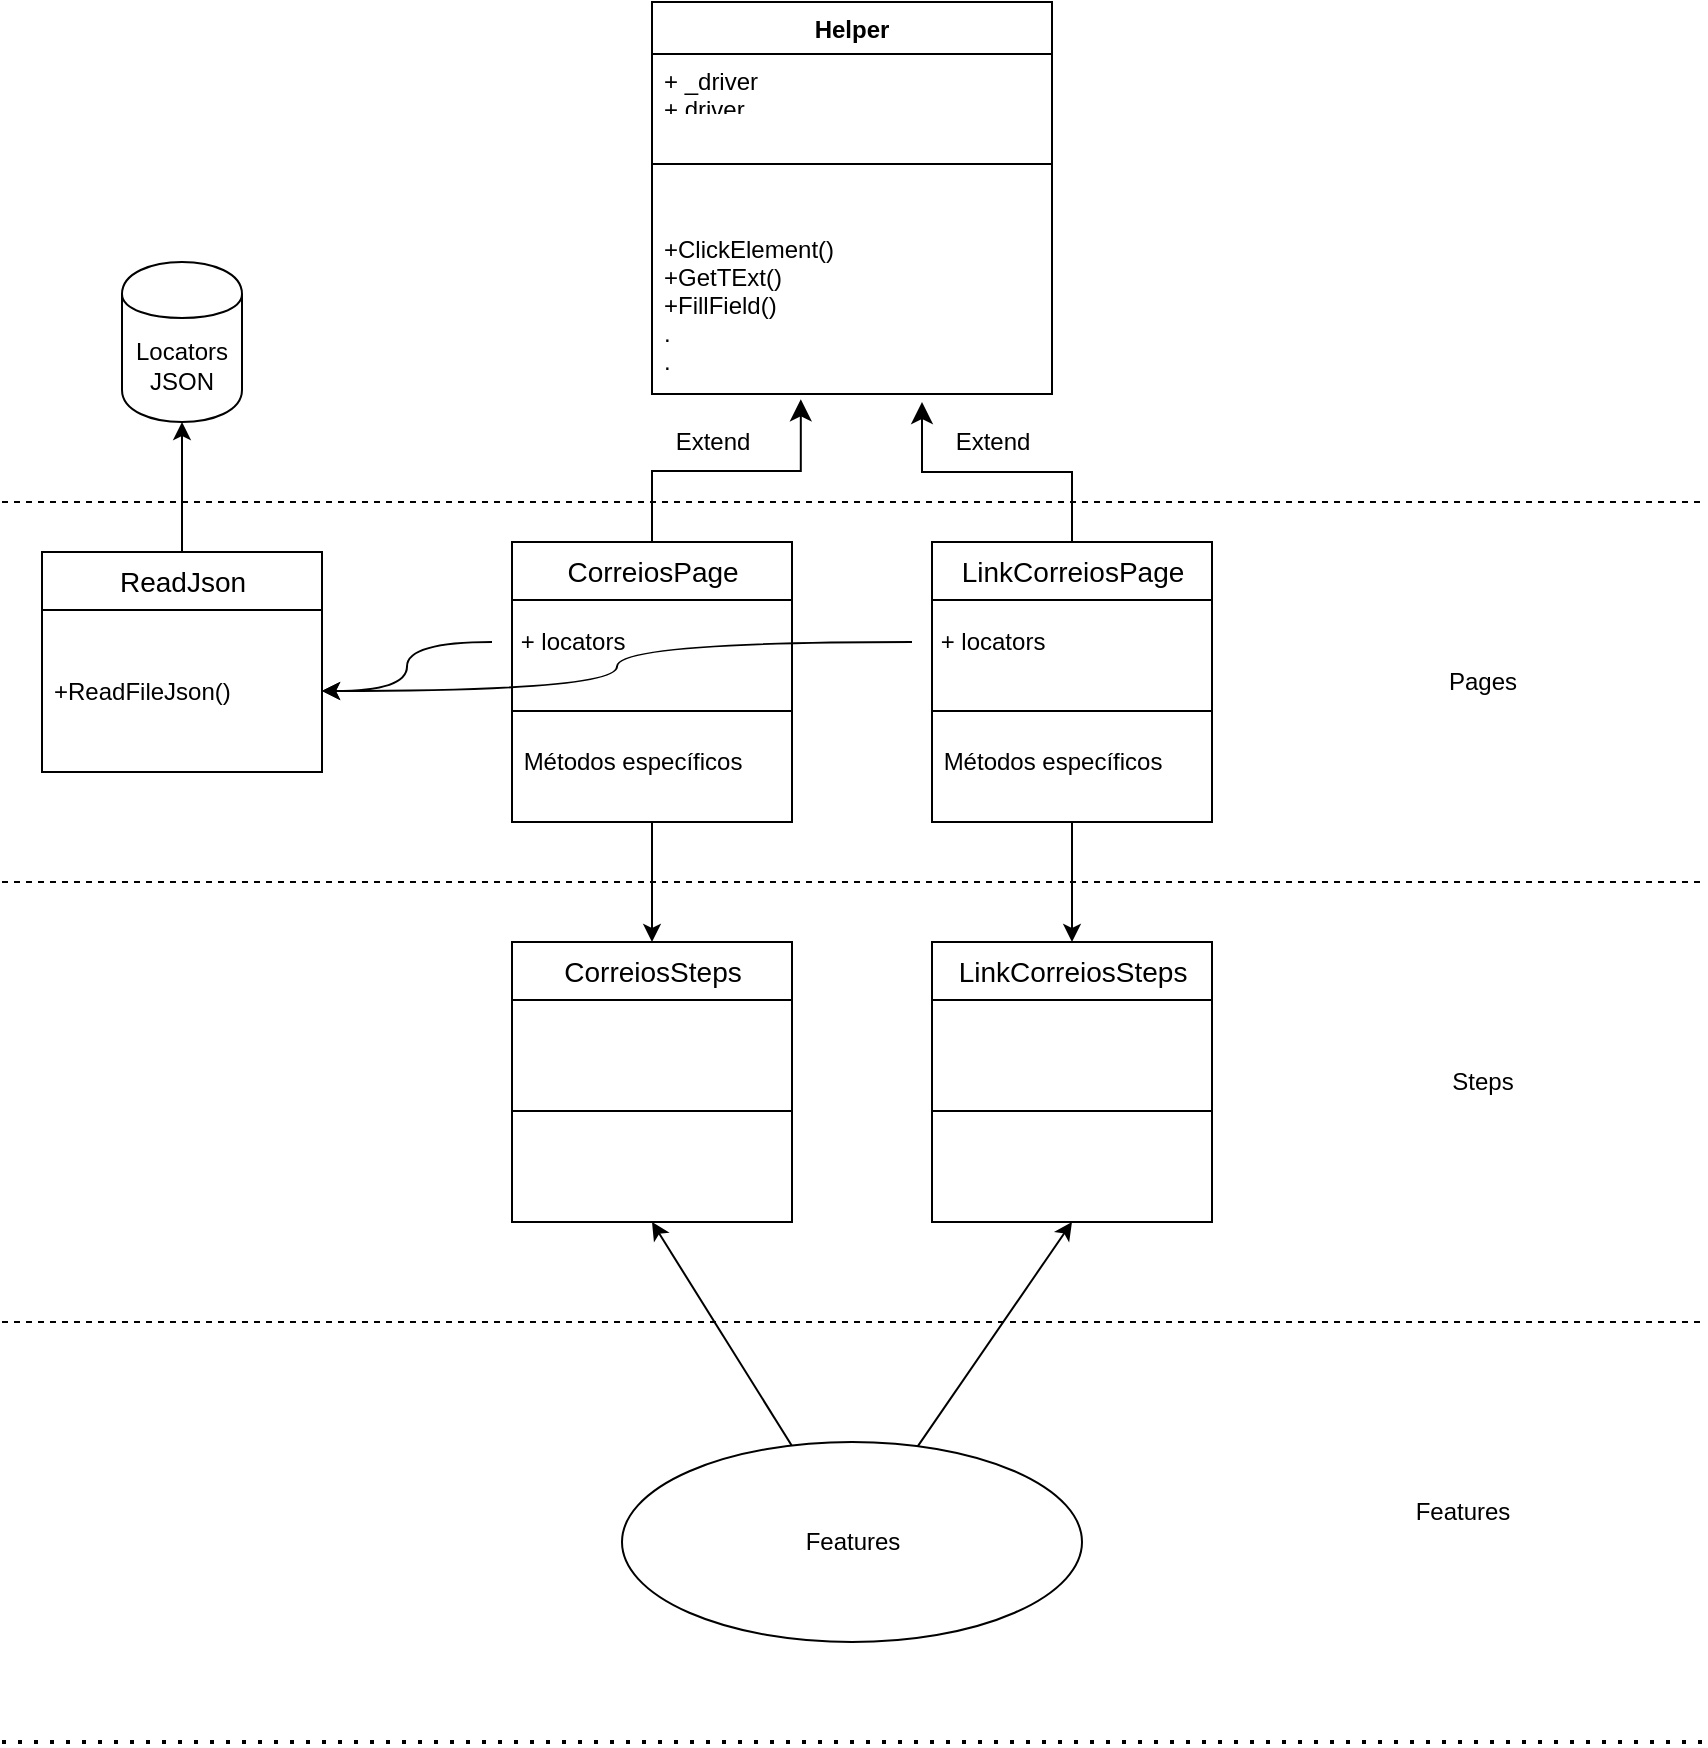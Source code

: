 <mxfile>
    <diagram id="7QN0qoFdr7ghZEvgYzg4" name="Page-1">
        <mxGraphModel dx="2449" dy="1712" grid="1" gridSize="10" guides="1" tooltips="1" connect="1" arrows="1" fold="1" page="1" pageScale="1" pageWidth="850" pageHeight="1100" math="0" shadow="0">
            <root>
                <mxCell id="0"/>
                <mxCell id="1" parent="0"/>
                <mxCell id="124" style="edgeStyle=orthogonalEdgeStyle;html=1;entryX=0.5;entryY=1;entryDx=0;entryDy=0;elbow=vertical;" edge="1" parent="1" source="39" target="64">
                    <mxGeometry relative="1" as="geometry"/>
                </mxCell>
                <mxCell id="39" value="&lt;span style=&quot;font-size: 14px; font-weight: 400;&quot;&gt;ReadJson&lt;/span&gt;" style="swimlane;fontStyle=1;align=center;verticalAlign=middle;childLayout=stackLayout;horizontal=1;startSize=29;horizontalStack=0;resizeParent=1;resizeParentMax=0;resizeLast=0;collapsible=0;marginBottom=0;html=1;" parent="1" vertex="1">
                    <mxGeometry x="20" y="-755" width="140" height="110" as="geometry"/>
                </mxCell>
                <mxCell id="40" value="+ReadFileJson()" style="text;html=1;strokeColor=none;fillColor=none;align=left;verticalAlign=middle;spacingLeft=4;spacingRight=4;overflow=hidden;rotatable=0;points=[[0,0.5],[1,0.5]];portConstraint=eastwest;" parent="39" vertex="1">
                    <mxGeometry y="29" width="140" height="81" as="geometry"/>
                </mxCell>
                <mxCell id="79" style="edgeStyle=none;html=1;exitX=0.5;exitY=1;exitDx=0;exitDy=0;entryX=0.5;entryY=0;entryDx=0;entryDy=0;" parent="1" source="41" target="75" edge="1">
                    <mxGeometry relative="1" as="geometry"/>
                </mxCell>
                <mxCell id="41" value="&lt;span style=&quot;font-size: 14px; font-weight: 400;&quot;&gt;LinkCorreiosPage&lt;/span&gt;" style="swimlane;fontStyle=1;align=center;verticalAlign=middle;childLayout=stackLayout;horizontal=1;startSize=29;horizontalStack=0;resizeParent=1;resizeParentMax=0;resizeLast=0;collapsible=0;marginBottom=0;html=1;" parent="1" vertex="1">
                    <mxGeometry x="465" y="-760" width="140" height="140" as="geometry"/>
                </mxCell>
                <mxCell id="66" value="" style="line;strokeWidth=1;fillColor=none;align=left;verticalAlign=middle;spacingTop=-1;spacingLeft=3;spacingRight=3;rotatable=0;labelPosition=right;points=[];portConstraint=eastwest;strokeColor=inherit;" parent="41" vertex="1">
                    <mxGeometry y="29" width="140" height="111" as="geometry"/>
                </mxCell>
                <mxCell id="46" value="Helper" style="swimlane;fontStyle=1;align=center;verticalAlign=top;childLayout=stackLayout;horizontal=1;startSize=26;horizontalStack=0;resizeParent=1;resizeParentMax=0;resizeLast=0;collapsible=1;marginBottom=0;" parent="1" vertex="1">
                    <mxGeometry x="325" y="-1030" width="200" height="196" as="geometry">
                        <mxRectangle x="210" y="-350" width="80" height="30" as="alternateBounds"/>
                    </mxGeometry>
                </mxCell>
                <mxCell id="47" value="+ _driver&#10;+ driver" style="text;strokeColor=none;fillColor=none;align=left;verticalAlign=top;spacingLeft=4;spacingRight=4;overflow=hidden;rotatable=0;points=[[0,0.5],[1,0.5]];portConstraint=eastwest;" parent="46" vertex="1">
                    <mxGeometry y="26" width="200" height="26" as="geometry"/>
                </mxCell>
                <mxCell id="48" value="" style="line;strokeWidth=1;fillColor=none;align=left;verticalAlign=middle;spacingTop=-1;spacingLeft=3;spacingRight=3;rotatable=0;labelPosition=right;points=[];portConstraint=eastwest;strokeColor=inherit;" parent="46" vertex="1">
                    <mxGeometry y="52" width="200" height="58" as="geometry"/>
                </mxCell>
                <mxCell id="49" value="+ClickElement()&#10;+GetTExt()&#10;+FillField()&#10;.&#10;." style="text;strokeColor=none;fillColor=none;align=left;verticalAlign=top;spacingLeft=4;spacingRight=4;overflow=hidden;rotatable=0;points=[[0,0.5],[1,0.5]];portConstraint=eastwest;" parent="46" vertex="1">
                    <mxGeometry y="110" width="200" height="86" as="geometry"/>
                </mxCell>
                <mxCell id="64" value="Locators&lt;br&gt;JSON" style="shape=cylinder;whiteSpace=wrap;html=1;boundedLbl=1;backgroundOutline=1;" parent="1" vertex="1">
                    <mxGeometry x="60" y="-900" width="60" height="80" as="geometry"/>
                </mxCell>
                <mxCell id="80" style="edgeStyle=none;html=1;exitX=0.5;exitY=1;exitDx=0;exitDy=0;entryX=0.5;entryY=0;entryDx=0;entryDy=0;" parent="1" source="69" target="77" edge="1">
                    <mxGeometry relative="1" as="geometry"/>
                </mxCell>
                <mxCell id="69" value="&lt;span style=&quot;font-size: 14px; font-weight: 400;&quot;&gt;CorreiosPage&lt;/span&gt;" style="swimlane;fontStyle=1;align=center;verticalAlign=middle;childLayout=stackLayout;horizontal=1;startSize=29;horizontalStack=0;resizeParent=1;resizeParentMax=0;resizeLast=0;collapsible=0;marginBottom=0;html=1;" parent="1" vertex="1">
                    <mxGeometry x="255" y="-760" width="140" height="140" as="geometry"/>
                </mxCell>
                <mxCell id="70" value="" style="line;strokeWidth=1;fillColor=none;align=left;verticalAlign=middle;spacingTop=-1;spacingLeft=3;spacingRight=3;rotatable=0;labelPosition=right;points=[];portConstraint=eastwest;strokeColor=inherit;" parent="69" vertex="1">
                    <mxGeometry y="29" width="140" height="111" as="geometry"/>
                </mxCell>
                <mxCell id="135" style="edgeStyle=orthogonalEdgeStyle;curved=1;html=1;entryX=1;entryY=0.5;entryDx=0;entryDy=0;elbow=vertical;" edge="1" parent="1" source="72" target="40">
                    <mxGeometry relative="1" as="geometry"/>
                </mxCell>
                <mxCell id="72" value="&lt;span style=&quot;text-align: left;&quot;&gt;+ locators&lt;/span&gt;" style="text;html=1;align=center;verticalAlign=middle;resizable=0;points=[];autosize=1;strokeColor=none;fillColor=none;" parent="1" vertex="1">
                    <mxGeometry x="455" y="-725" width="80" height="30" as="geometry"/>
                </mxCell>
                <mxCell id="133" style="edgeStyle=orthogonalEdgeStyle;curved=1;html=1;entryX=1;entryY=0.5;entryDx=0;entryDy=0;elbow=vertical;" edge="1" parent="1" source="74" target="40">
                    <mxGeometry relative="1" as="geometry"/>
                </mxCell>
                <mxCell id="74" value="&lt;span style=&quot;text-align: left;&quot;&gt;+ locators&lt;/span&gt;" style="text;html=1;align=center;verticalAlign=middle;resizable=0;points=[];autosize=1;strokeColor=none;fillColor=none;" parent="1" vertex="1">
                    <mxGeometry x="245" y="-725" width="80" height="30" as="geometry"/>
                </mxCell>
                <mxCell id="75" value="&lt;span style=&quot;font-size: 14px; font-weight: 400;&quot;&gt;LinkCorreiosSteps&lt;/span&gt;" style="swimlane;fontStyle=1;align=center;verticalAlign=middle;childLayout=stackLayout;horizontal=1;startSize=29;horizontalStack=0;resizeParent=1;resizeParentMax=0;resizeLast=0;collapsible=0;marginBottom=0;html=1;" parent="1" vertex="1">
                    <mxGeometry x="465" y="-560" width="140" height="140" as="geometry"/>
                </mxCell>
                <mxCell id="76" value="" style="line;strokeWidth=1;fillColor=none;align=left;verticalAlign=middle;spacingTop=-1;spacingLeft=3;spacingRight=3;rotatable=0;labelPosition=right;points=[];portConstraint=eastwest;strokeColor=inherit;" parent="75" vertex="1">
                    <mxGeometry y="29" width="140" height="111" as="geometry"/>
                </mxCell>
                <mxCell id="77" value="&lt;span style=&quot;font-size: 14px; font-weight: 400;&quot;&gt;CorreiosSteps&lt;/span&gt;" style="swimlane;fontStyle=1;align=center;verticalAlign=middle;childLayout=stackLayout;horizontal=1;startSize=29;horizontalStack=0;resizeParent=1;resizeParentMax=0;resizeLast=0;collapsible=0;marginBottom=0;html=1;" parent="1" vertex="1">
                    <mxGeometry x="255" y="-560" width="140" height="140" as="geometry"/>
                </mxCell>
                <mxCell id="78" value="" style="line;strokeWidth=1;fillColor=none;align=left;verticalAlign=middle;spacingTop=-1;spacingLeft=3;spacingRight=3;rotatable=0;labelPosition=right;points=[];portConstraint=eastwest;strokeColor=inherit;" parent="77" vertex="1">
                    <mxGeometry y="29" width="140" height="111" as="geometry"/>
                </mxCell>
                <mxCell id="87" style="edgeStyle=none;html=1;entryX=0.5;entryY=1;entryDx=0;entryDy=0;" parent="1" source="86" target="77" edge="1">
                    <mxGeometry relative="1" as="geometry"/>
                </mxCell>
                <mxCell id="88" style="edgeStyle=none;html=1;entryX=0.5;entryY=1;entryDx=0;entryDy=0;" parent="1" source="86" target="75" edge="1">
                    <mxGeometry relative="1" as="geometry"/>
                </mxCell>
                <mxCell id="86" value="Features" style="shape=ellipse;html=1;dashed=0;whitespace=wrap;perimeter=ellipsePerimeter;" parent="1" vertex="1">
                    <mxGeometry x="310" y="-310" width="230" height="100" as="geometry"/>
                </mxCell>
                <mxCell id="104" value="Métodos específicos" style="text;html=1;align=center;verticalAlign=middle;resizable=0;points=[];autosize=1;strokeColor=none;fillColor=none;" parent="1" vertex="1">
                    <mxGeometry x="250" y="-665" width="130" height="30" as="geometry"/>
                </mxCell>
                <mxCell id="106" value="Métodos específicos" style="text;html=1;align=center;verticalAlign=middle;resizable=0;points=[];autosize=1;strokeColor=none;fillColor=none;" parent="1" vertex="1">
                    <mxGeometry x="460" y="-665" width="130" height="30" as="geometry"/>
                </mxCell>
                <mxCell id="107" value="" style="endArrow=none;dashed=1;html=1;" parent="1" edge="1">
                    <mxGeometry width="50" height="50" relative="1" as="geometry">
                        <mxPoint y="-780" as="sourcePoint"/>
                        <mxPoint x="850" y="-780" as="targetPoint"/>
                    </mxGeometry>
                </mxCell>
                <mxCell id="108" value="" style="endArrow=none;dashed=1;html=1;" parent="1" edge="1">
                    <mxGeometry width="50" height="50" relative="1" as="geometry">
                        <mxPoint y="-590" as="sourcePoint"/>
                        <mxPoint x="850" y="-590" as="targetPoint"/>
                    </mxGeometry>
                </mxCell>
                <mxCell id="109" value="" style="endArrow=none;dashed=1;html=1;" parent="1" edge="1">
                    <mxGeometry width="50" height="50" relative="1" as="geometry">
                        <mxPoint y="-370" as="sourcePoint"/>
                        <mxPoint x="850" y="-370" as="targetPoint"/>
                    </mxGeometry>
                </mxCell>
                <mxCell id="110" value="Steps" style="text;html=1;align=center;verticalAlign=middle;resizable=0;points=[];autosize=1;strokeColor=none;fillColor=none;" parent="1" vertex="1">
                    <mxGeometry x="715" y="-505" width="50" height="30" as="geometry"/>
                </mxCell>
                <mxCell id="111" value="Pages" style="text;html=1;align=center;verticalAlign=middle;resizable=0;points=[];autosize=1;strokeColor=none;fillColor=none;" parent="1" vertex="1">
                    <mxGeometry x="710" y="-705" width="60" height="30" as="geometry"/>
                </mxCell>
                <mxCell id="113" value="" style="edgeStyle=elbowEdgeStyle;elbow=vertical;endArrow=classic;html=1;curved=0;rounded=0;endSize=8;startSize=8;exitX=0.5;exitY=0;exitDx=0;exitDy=0;entryX=0.372;entryY=1.031;entryDx=0;entryDy=0;entryPerimeter=0;" parent="1" source="69" target="49" edge="1">
                    <mxGeometry width="50" height="50" relative="1" as="geometry">
                        <mxPoint x="320" y="-764" as="sourcePoint"/>
                        <mxPoint x="260" y="-850" as="targetPoint"/>
                    </mxGeometry>
                </mxCell>
                <mxCell id="114" value="" style="edgeStyle=elbowEdgeStyle;elbow=vertical;endArrow=classic;html=1;curved=0;rounded=0;endSize=8;startSize=8;exitX=0.5;exitY=0;exitDx=0;exitDy=0;entryX=0.675;entryY=1.047;entryDx=0;entryDy=0;entryPerimeter=0;" parent="1" source="41" target="49" edge="1">
                    <mxGeometry width="50" height="50" relative="1" as="geometry">
                        <mxPoint x="580" y="-834" as="sourcePoint"/>
                        <mxPoint x="630" y="-884" as="targetPoint"/>
                    </mxGeometry>
                </mxCell>
                <mxCell id="116" value="Extend" style="text;html=1;align=center;verticalAlign=middle;resizable=0;points=[];autosize=1;strokeColor=none;fillColor=none;" vertex="1" parent="1">
                    <mxGeometry x="325" y="-825" width="60" height="30" as="geometry"/>
                </mxCell>
                <mxCell id="117" value="Extend" style="text;html=1;align=center;verticalAlign=middle;resizable=0;points=[];autosize=1;strokeColor=none;fillColor=none;" vertex="1" parent="1">
                    <mxGeometry x="465" y="-825" width="60" height="30" as="geometry"/>
                </mxCell>
                <mxCell id="118" value="Features" style="text;html=1;align=center;verticalAlign=middle;resizable=0;points=[];autosize=1;strokeColor=none;fillColor=none;" vertex="1" parent="1">
                    <mxGeometry x="695" y="-290" width="70" height="30" as="geometry"/>
                </mxCell>
                <mxCell id="119" value="" style="endArrow=none;dashed=1;html=1;dashPattern=1 3;strokeWidth=2;" edge="1" parent="1">
                    <mxGeometry width="50" height="50" relative="1" as="geometry">
                        <mxPoint y="-160" as="sourcePoint"/>
                        <mxPoint x="850" y="-160" as="targetPoint"/>
                    </mxGeometry>
                </mxCell>
            </root>
        </mxGraphModel>
    </diagram>
</mxfile>